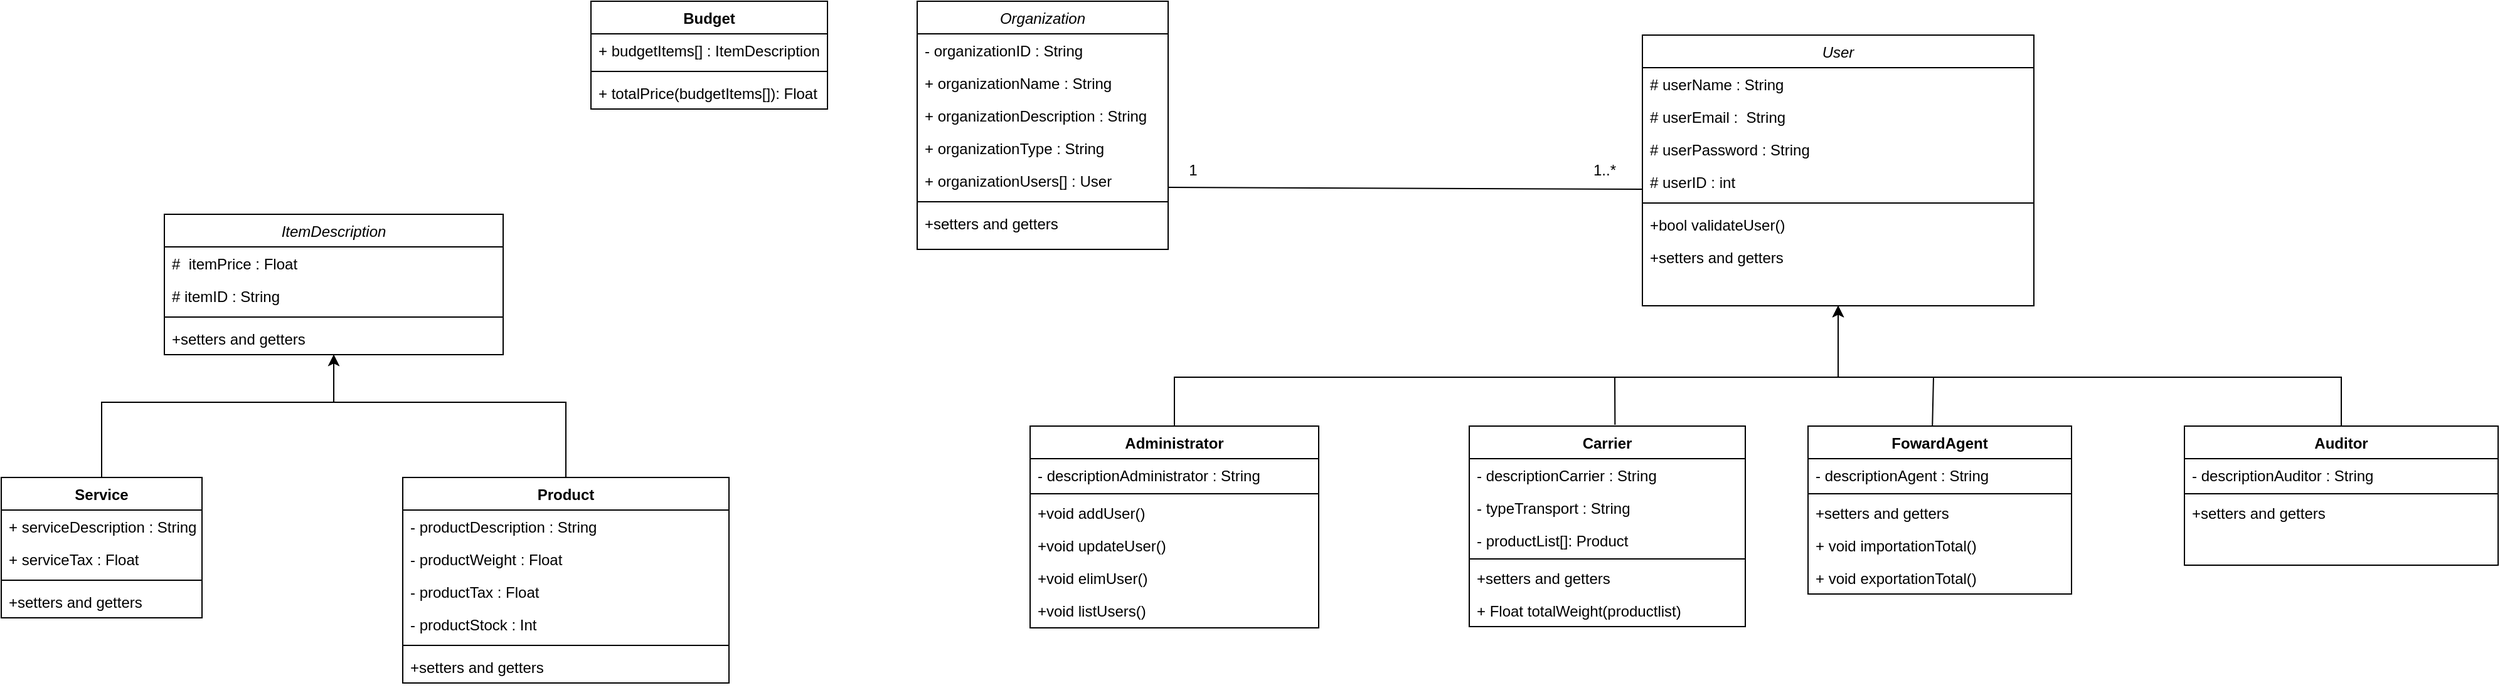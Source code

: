 <mxfile version="20.6.0" type="github">
  <diagram id="C5RBs43oDa-KdzZeNtuy" name="Page-1">
    <mxGraphModel dx="2028" dy="664" grid="1" gridSize="10" guides="1" tooltips="1" connect="1" arrows="1" fold="1" page="1" pageScale="1" pageWidth="827" pageHeight="1169" math="0" shadow="0">
      <root>
        <mxCell id="WIyWlLk6GJQsqaUBKTNV-0" />
        <mxCell id="WIyWlLk6GJQsqaUBKTNV-1" parent="WIyWlLk6GJQsqaUBKTNV-0" />
        <mxCell id="zkfFHV4jXpPFQw0GAbJ--0" value="Organization" style="swimlane;fontStyle=2;align=center;verticalAlign=top;childLayout=stackLayout;horizontal=1;startSize=26;horizontalStack=0;resizeParent=1;resizeLast=0;collapsible=1;marginBottom=0;rounded=0;shadow=0;strokeWidth=1;" parent="WIyWlLk6GJQsqaUBKTNV-1" vertex="1">
          <mxGeometry x="-70" y="80" width="200" height="198" as="geometry">
            <mxRectangle x="230" y="140" width="160" height="26" as="alternateBounds" />
          </mxGeometry>
        </mxCell>
        <mxCell id="zkfFHV4jXpPFQw0GAbJ--1" value="- organizationID : String" style="text;align=left;verticalAlign=top;spacingLeft=4;spacingRight=4;overflow=hidden;rotatable=0;points=[[0,0.5],[1,0.5]];portConstraint=eastwest;" parent="zkfFHV4jXpPFQw0GAbJ--0" vertex="1">
          <mxGeometry y="26" width="200" height="26" as="geometry" />
        </mxCell>
        <mxCell id="zkfFHV4jXpPFQw0GAbJ--2" value="+ organizationName : String" style="text;align=left;verticalAlign=top;spacingLeft=4;spacingRight=4;overflow=hidden;rotatable=0;points=[[0,0.5],[1,0.5]];portConstraint=eastwest;rounded=0;shadow=0;html=0;" parent="zkfFHV4jXpPFQw0GAbJ--0" vertex="1">
          <mxGeometry y="52" width="200" height="26" as="geometry" />
        </mxCell>
        <mxCell id="0PJcdpuQWX0hz_KVPoax-0" value="+ organizationDescription : String" style="text;align=left;verticalAlign=top;spacingLeft=4;spacingRight=4;overflow=hidden;rotatable=0;points=[[0,0.5],[1,0.5]];portConstraint=eastwest;rounded=0;shadow=0;html=0;" parent="zkfFHV4jXpPFQw0GAbJ--0" vertex="1">
          <mxGeometry y="78" width="200" height="26" as="geometry" />
        </mxCell>
        <mxCell id="0PJcdpuQWX0hz_KVPoax-1" value="+ organizationType : String" style="text;align=left;verticalAlign=top;spacingLeft=4;spacingRight=4;overflow=hidden;rotatable=0;points=[[0,0.5],[1,0.5]];portConstraint=eastwest;rounded=0;shadow=0;html=0;" parent="zkfFHV4jXpPFQw0GAbJ--0" vertex="1">
          <mxGeometry y="104" width="200" height="26" as="geometry" />
        </mxCell>
        <mxCell id="0PJcdpuQWX0hz_KVPoax-50" value="+ organizationUsers[] : User" style="text;align=left;verticalAlign=top;spacingLeft=4;spacingRight=4;overflow=hidden;rotatable=0;points=[[0,0.5],[1,0.5]];portConstraint=eastwest;rounded=0;shadow=0;html=0;" parent="zkfFHV4jXpPFQw0GAbJ--0" vertex="1">
          <mxGeometry y="130" width="200" height="26" as="geometry" />
        </mxCell>
        <mxCell id="zkfFHV4jXpPFQw0GAbJ--4" value="" style="line;html=1;strokeWidth=1;align=left;verticalAlign=middle;spacingTop=-1;spacingLeft=3;spacingRight=3;rotatable=0;labelPosition=right;points=[];portConstraint=eastwest;" parent="zkfFHV4jXpPFQw0GAbJ--0" vertex="1">
          <mxGeometry y="156" width="200" height="8" as="geometry" />
        </mxCell>
        <mxCell id="0PJcdpuQWX0hz_KVPoax-54" value="+setters and getters" style="text;align=left;verticalAlign=top;spacingLeft=4;spacingRight=4;overflow=hidden;rotatable=0;points=[[0,0.5],[1,0.5]];portConstraint=eastwest;" parent="zkfFHV4jXpPFQw0GAbJ--0" vertex="1">
          <mxGeometry y="164" width="200" height="26" as="geometry" />
        </mxCell>
        <mxCell id="zkfFHV4jXpPFQw0GAbJ--13" value="Administrator" style="swimlane;fontStyle=1;align=center;verticalAlign=top;childLayout=stackLayout;horizontal=1;startSize=26;horizontalStack=0;resizeParent=1;resizeLast=0;collapsible=1;marginBottom=0;rounded=0;shadow=0;strokeWidth=1;" parent="WIyWlLk6GJQsqaUBKTNV-1" vertex="1">
          <mxGeometry x="20" y="419" width="230" height="161" as="geometry">
            <mxRectangle x="340" y="380" width="170" height="26" as="alternateBounds" />
          </mxGeometry>
        </mxCell>
        <mxCell id="0PJcdpuQWX0hz_KVPoax-30" value="- descriptionAdministrator : String " style="text;strokeColor=none;fillColor=none;align=left;verticalAlign=top;spacingLeft=4;spacingRight=4;overflow=hidden;rotatable=0;points=[[0,0.5],[1,0.5]];portConstraint=eastwest;" parent="zkfFHV4jXpPFQw0GAbJ--13" vertex="1">
          <mxGeometry y="26" width="230" height="26" as="geometry" />
        </mxCell>
        <mxCell id="0PJcdpuQWX0hz_KVPoax-8" value="" style="line;html=1;strokeWidth=1;align=left;verticalAlign=middle;spacingTop=-1;spacingLeft=3;spacingRight=3;rotatable=0;labelPosition=right;points=[];portConstraint=eastwest;" parent="zkfFHV4jXpPFQw0GAbJ--13" vertex="1">
          <mxGeometry y="52" width="230" height="4" as="geometry" />
        </mxCell>
        <mxCell id="zkfFHV4jXpPFQw0GAbJ--14" value="+void addUser()&#xa;" style="text;align=left;verticalAlign=top;spacingLeft=4;spacingRight=4;overflow=hidden;rotatable=0;points=[[0,0.5],[1,0.5]];portConstraint=eastwest;" parent="zkfFHV4jXpPFQw0GAbJ--13" vertex="1">
          <mxGeometry y="56" width="230" height="26" as="geometry" />
        </mxCell>
        <mxCell id="0PJcdpuQWX0hz_KVPoax-47" value="+void updateUser()&#xa;" style="text;align=left;verticalAlign=top;spacingLeft=4;spacingRight=4;overflow=hidden;rotatable=0;points=[[0,0.5],[1,0.5]];portConstraint=eastwest;" parent="zkfFHV4jXpPFQw0GAbJ--13" vertex="1">
          <mxGeometry y="82" width="230" height="26" as="geometry" />
        </mxCell>
        <mxCell id="HlrhqmmVT2gP28BDMBHd-20" value="+void elimUser()" style="text;align=left;verticalAlign=top;spacingLeft=4;spacingRight=4;overflow=hidden;rotatable=0;points=[[0,0.5],[1,0.5]];portConstraint=eastwest;" parent="zkfFHV4jXpPFQw0GAbJ--13" vertex="1">
          <mxGeometry y="108" width="230" height="26" as="geometry" />
        </mxCell>
        <mxCell id="0PJcdpuQWX0hz_KVPoax-31" value="+void listUsers()" style="text;align=left;verticalAlign=top;spacingLeft=4;spacingRight=4;overflow=hidden;rotatable=0;points=[[0,0.5],[1,0.5]];portConstraint=eastwest;" parent="zkfFHV4jXpPFQw0GAbJ--13" vertex="1">
          <mxGeometry y="134" width="230" height="26" as="geometry" />
        </mxCell>
        <mxCell id="zkfFHV4jXpPFQw0GAbJ--17" value="User" style="swimlane;fontStyle=2;align=center;verticalAlign=top;childLayout=stackLayout;horizontal=1;startSize=26;horizontalStack=0;resizeParent=1;resizeLast=0;collapsible=1;marginBottom=0;rounded=0;shadow=0;strokeWidth=1;" parent="WIyWlLk6GJQsqaUBKTNV-1" vertex="1">
          <mxGeometry x="508" y="107" width="312" height="216" as="geometry">
            <mxRectangle x="550" y="140" width="160" height="26" as="alternateBounds" />
          </mxGeometry>
        </mxCell>
        <mxCell id="zkfFHV4jXpPFQw0GAbJ--18" value="# userName : String " style="text;align=left;verticalAlign=top;spacingLeft=4;spacingRight=4;overflow=hidden;rotatable=0;points=[[0,0.5],[1,0.5]];portConstraint=eastwest;" parent="zkfFHV4jXpPFQw0GAbJ--17" vertex="1">
          <mxGeometry y="26" width="312" height="26" as="geometry" />
        </mxCell>
        <mxCell id="zkfFHV4jXpPFQw0GAbJ--19" value="# userEmail :  String " style="text;align=left;verticalAlign=top;spacingLeft=4;spacingRight=4;overflow=hidden;rotatable=0;points=[[0,0.5],[1,0.5]];portConstraint=eastwest;rounded=0;shadow=0;html=0;" parent="zkfFHV4jXpPFQw0GAbJ--17" vertex="1">
          <mxGeometry y="52" width="312" height="26" as="geometry" />
        </mxCell>
        <mxCell id="zkfFHV4jXpPFQw0GAbJ--20" value=" # userPassword : String  &#xa;" style="text;align=left;verticalAlign=top;spacingLeft=4;spacingRight=4;overflow=hidden;rotatable=0;points=[[0,0.5],[1,0.5]];portConstraint=eastwest;rounded=0;shadow=0;html=0;" parent="zkfFHV4jXpPFQw0GAbJ--17" vertex="1">
          <mxGeometry y="78" width="312" height="26" as="geometry" />
        </mxCell>
        <mxCell id="zkfFHV4jXpPFQw0GAbJ--22" value=" # userID : int&#xa;" style="text;align=left;verticalAlign=top;spacingLeft=4;spacingRight=4;overflow=hidden;rotatable=0;points=[[0,0.5],[1,0.5]];portConstraint=eastwest;rounded=0;shadow=0;html=0;" parent="zkfFHV4jXpPFQw0GAbJ--17" vertex="1">
          <mxGeometry y="104" width="312" height="26" as="geometry" />
        </mxCell>
        <mxCell id="zkfFHV4jXpPFQw0GAbJ--23" value="" style="line;html=1;strokeWidth=1;align=left;verticalAlign=middle;spacingTop=-1;spacingLeft=3;spacingRight=3;rotatable=0;labelPosition=right;points=[];portConstraint=eastwest;" parent="zkfFHV4jXpPFQw0GAbJ--17" vertex="1">
          <mxGeometry y="130" width="312" height="8" as="geometry" />
        </mxCell>
        <mxCell id="0PJcdpuQWX0hz_KVPoax-46" value="+bool validateUser()&#xa;" style="text;align=left;verticalAlign=top;spacingLeft=4;spacingRight=4;overflow=hidden;rotatable=0;points=[[0,0.5],[1,0.5]];portConstraint=eastwest;" parent="zkfFHV4jXpPFQw0GAbJ--17" vertex="1">
          <mxGeometry y="138" width="312" height="26" as="geometry" />
        </mxCell>
        <mxCell id="0PJcdpuQWX0hz_KVPoax-51" value="+setters and getters" style="text;align=left;verticalAlign=top;spacingLeft=4;spacingRight=4;overflow=hidden;rotatable=0;points=[[0,0.5],[1,0.5]];portConstraint=eastwest;" parent="zkfFHV4jXpPFQw0GAbJ--17" vertex="1">
          <mxGeometry y="164" width="312" height="26" as="geometry" />
        </mxCell>
        <mxCell id="HlrhqmmVT2gP28BDMBHd-27" value="Service" style="swimlane;fontStyle=1;align=center;verticalAlign=top;childLayout=stackLayout;horizontal=1;startSize=26;horizontalStack=0;resizeParent=1;resizeParentMax=0;resizeLast=0;collapsible=1;marginBottom=0;" parent="WIyWlLk6GJQsqaUBKTNV-1" vertex="1">
          <mxGeometry x="-800" y="460" width="160" height="112" as="geometry" />
        </mxCell>
        <mxCell id="HlrhqmmVT2gP28BDMBHd-28" value="+ serviceDescription : String" style="text;strokeColor=none;fillColor=none;align=left;verticalAlign=top;spacingLeft=4;spacingRight=4;overflow=hidden;rotatable=0;points=[[0,0.5],[1,0.5]];portConstraint=eastwest;" parent="HlrhqmmVT2gP28BDMBHd-27" vertex="1">
          <mxGeometry y="26" width="160" height="26" as="geometry" />
        </mxCell>
        <mxCell id="0PJcdpuQWX0hz_KVPoax-53" value="+ serviceTax : Float" style="text;strokeColor=none;fillColor=none;align=left;verticalAlign=top;spacingLeft=4;spacingRight=4;overflow=hidden;rotatable=0;points=[[0,0.5],[1,0.5]];portConstraint=eastwest;" parent="HlrhqmmVT2gP28BDMBHd-27" vertex="1">
          <mxGeometry y="52" width="160" height="26" as="geometry" />
        </mxCell>
        <mxCell id="HlrhqmmVT2gP28BDMBHd-29" value="" style="line;strokeWidth=1;fillColor=none;align=left;verticalAlign=middle;spacingTop=-1;spacingLeft=3;spacingRight=3;rotatable=0;labelPosition=right;points=[];portConstraint=eastwest;" parent="HlrhqmmVT2gP28BDMBHd-27" vertex="1">
          <mxGeometry y="78" width="160" height="8" as="geometry" />
        </mxCell>
        <mxCell id="0PJcdpuQWX0hz_KVPoax-56" value="+setters and getters" style="text;align=left;verticalAlign=top;spacingLeft=4;spacingRight=4;overflow=hidden;rotatable=0;points=[[0,0.5],[1,0.5]];portConstraint=eastwest;" parent="HlrhqmmVT2gP28BDMBHd-27" vertex="1">
          <mxGeometry y="86" width="160" height="26" as="geometry" />
        </mxCell>
        <mxCell id="HlrhqmmVT2gP28BDMBHd-31" value="Product" style="swimlane;fontStyle=1;align=center;verticalAlign=top;childLayout=stackLayout;horizontal=1;startSize=26;horizontalStack=0;resizeParent=1;resizeParentMax=0;resizeLast=0;collapsible=1;marginBottom=0;" parent="WIyWlLk6GJQsqaUBKTNV-1" vertex="1">
          <mxGeometry x="-480" y="460" width="260" height="164" as="geometry" />
        </mxCell>
        <mxCell id="HlrhqmmVT2gP28BDMBHd-32" value="- productDescription : String &#xa;" style="text;strokeColor=none;fillColor=none;align=left;verticalAlign=top;spacingLeft=4;spacingRight=4;overflow=hidden;rotatable=0;points=[[0,0.5],[1,0.5]];portConstraint=eastwest;" parent="HlrhqmmVT2gP28BDMBHd-31" vertex="1">
          <mxGeometry y="26" width="260" height="26" as="geometry" />
        </mxCell>
        <mxCell id="0PJcdpuQWX0hz_KVPoax-15" value="- productWeight : Float&#xa;" style="text;strokeColor=none;fillColor=none;align=left;verticalAlign=top;spacingLeft=4;spacingRight=4;overflow=hidden;rotatable=0;points=[[0,0.5],[1,0.5]];portConstraint=eastwest;" parent="HlrhqmmVT2gP28BDMBHd-31" vertex="1">
          <mxGeometry y="52" width="260" height="26" as="geometry" />
        </mxCell>
        <mxCell id="0PJcdpuQWX0hz_KVPoax-52" value="- productTax : Float&#xa;" style="text;strokeColor=none;fillColor=none;align=left;verticalAlign=top;spacingLeft=4;spacingRight=4;overflow=hidden;rotatable=0;points=[[0,0.5],[1,0.5]];portConstraint=eastwest;" parent="HlrhqmmVT2gP28BDMBHd-31" vertex="1">
          <mxGeometry y="78" width="260" height="26" as="geometry" />
        </mxCell>
        <mxCell id="0PJcdpuQWX0hz_KVPoax-58" value="- productStock : Int&#xa;" style="text;strokeColor=none;fillColor=none;align=left;verticalAlign=top;spacingLeft=4;spacingRight=4;overflow=hidden;rotatable=0;points=[[0,0.5],[1,0.5]];portConstraint=eastwest;" parent="HlrhqmmVT2gP28BDMBHd-31" vertex="1">
          <mxGeometry y="104" width="260" height="26" as="geometry" />
        </mxCell>
        <mxCell id="HlrhqmmVT2gP28BDMBHd-33" value="" style="line;strokeWidth=1;fillColor=none;align=left;verticalAlign=middle;spacingTop=-1;spacingLeft=3;spacingRight=3;rotatable=0;labelPosition=right;points=[];portConstraint=eastwest;" parent="HlrhqmmVT2gP28BDMBHd-31" vertex="1">
          <mxGeometry y="130" width="260" height="8" as="geometry" />
        </mxCell>
        <mxCell id="0PJcdpuQWX0hz_KVPoax-57" value="+setters and getters" style="text;align=left;verticalAlign=top;spacingLeft=4;spacingRight=4;overflow=hidden;rotatable=0;points=[[0,0.5],[1,0.5]];portConstraint=eastwest;" parent="HlrhqmmVT2gP28BDMBHd-31" vertex="1">
          <mxGeometry y="138" width="260" height="26" as="geometry" />
        </mxCell>
        <mxCell id="HlrhqmmVT2gP28BDMBHd-36" value="ItemDescription" style="swimlane;fontStyle=2;align=center;verticalAlign=top;childLayout=stackLayout;horizontal=1;startSize=26;horizontalStack=0;resizeParent=1;resizeParentMax=0;resizeLast=0;collapsible=1;marginBottom=0;" parent="WIyWlLk6GJQsqaUBKTNV-1" vertex="1">
          <mxGeometry x="-670" y="250" width="270" height="112" as="geometry" />
        </mxCell>
        <mxCell id="HlrhqmmVT2gP28BDMBHd-40" value="#  itemPrice : Float&#xa;" style="text;strokeColor=none;fillColor=none;align=left;verticalAlign=top;spacingLeft=4;spacingRight=4;overflow=hidden;rotatable=0;points=[[0,0.5],[1,0.5]];portConstraint=eastwest;" parent="HlrhqmmVT2gP28BDMBHd-36" vertex="1">
          <mxGeometry y="26" width="270" height="26" as="geometry" />
        </mxCell>
        <mxCell id="HlrhqmmVT2gP28BDMBHd-41" value="# itemID : String" style="text;strokeColor=none;fillColor=none;align=left;verticalAlign=top;spacingLeft=4;spacingRight=4;overflow=hidden;rotatable=0;points=[[0,0.5],[1,0.5]];portConstraint=eastwest;" parent="HlrhqmmVT2gP28BDMBHd-36" vertex="1">
          <mxGeometry y="52" width="270" height="26" as="geometry" />
        </mxCell>
        <mxCell id="HlrhqmmVT2gP28BDMBHd-38" value="" style="line;strokeWidth=1;fillColor=none;align=left;verticalAlign=middle;spacingTop=-1;spacingLeft=3;spacingRight=3;rotatable=0;labelPosition=right;points=[];portConstraint=eastwest;" parent="HlrhqmmVT2gP28BDMBHd-36" vertex="1">
          <mxGeometry y="78" width="270" height="8" as="geometry" />
        </mxCell>
        <mxCell id="0PJcdpuQWX0hz_KVPoax-55" value="+setters and getters" style="text;align=left;verticalAlign=top;spacingLeft=4;spacingRight=4;overflow=hidden;rotatable=0;points=[[0,0.5],[1,0.5]];portConstraint=eastwest;" parent="HlrhqmmVT2gP28BDMBHd-36" vertex="1">
          <mxGeometry y="86" width="270" height="26" as="geometry" />
        </mxCell>
        <mxCell id="0PJcdpuQWX0hz_KVPoax-3" value="Carrier" style="swimlane;fontStyle=1;align=center;verticalAlign=top;childLayout=stackLayout;horizontal=1;startSize=26;horizontalStack=0;resizeParent=1;resizeLast=0;collapsible=1;marginBottom=0;rounded=0;shadow=0;strokeWidth=1;" parent="WIyWlLk6GJQsqaUBKTNV-1" vertex="1">
          <mxGeometry x="370" y="419" width="220" height="160" as="geometry">
            <mxRectangle x="340" y="380" width="170" height="26" as="alternateBounds" />
          </mxGeometry>
        </mxCell>
        <mxCell id="0PJcdpuQWX0hz_KVPoax-13" value="- descriptionCarrier : String " style="text;strokeColor=none;fillColor=none;align=left;verticalAlign=top;spacingLeft=4;spacingRight=4;overflow=hidden;rotatable=0;points=[[0,0.5],[1,0.5]];portConstraint=eastwest;" parent="0PJcdpuQWX0hz_KVPoax-3" vertex="1">
          <mxGeometry y="26" width="220" height="26" as="geometry" />
        </mxCell>
        <mxCell id="0PJcdpuQWX0hz_KVPoax-14" value="- typeTransport : String " style="text;strokeColor=none;fillColor=none;align=left;verticalAlign=top;spacingLeft=4;spacingRight=4;overflow=hidden;rotatable=0;points=[[0,0.5],[1,0.5]];portConstraint=eastwest;" parent="0PJcdpuQWX0hz_KVPoax-3" vertex="1">
          <mxGeometry y="52" width="220" height="26" as="geometry" />
        </mxCell>
        <mxCell id="0PJcdpuQWX0hz_KVPoax-49" value="- productList[]: Product " style="text;strokeColor=none;fillColor=none;align=left;verticalAlign=top;spacingLeft=4;spacingRight=4;overflow=hidden;rotatable=0;points=[[0,0.5],[1,0.5]];portConstraint=eastwest;" parent="0PJcdpuQWX0hz_KVPoax-3" vertex="1">
          <mxGeometry y="78" width="220" height="26" as="geometry" />
        </mxCell>
        <mxCell id="0PJcdpuQWX0hz_KVPoax-45" value="" style="line;html=1;strokeWidth=1;align=left;verticalAlign=middle;spacingTop=-1;spacingLeft=3;spacingRight=3;rotatable=0;labelPosition=right;points=[];portConstraint=eastwest;" parent="0PJcdpuQWX0hz_KVPoax-3" vertex="1">
          <mxGeometry y="104" width="220" height="4" as="geometry" />
        </mxCell>
        <mxCell id="0PJcdpuQWX0hz_KVPoax-60" value="+setters and getters" style="text;align=left;verticalAlign=top;spacingLeft=4;spacingRight=4;overflow=hidden;rotatable=0;points=[[0,0.5],[1,0.5]];portConstraint=eastwest;" parent="0PJcdpuQWX0hz_KVPoax-3" vertex="1">
          <mxGeometry y="108" width="220" height="26" as="geometry" />
        </mxCell>
        <mxCell id="0PJcdpuQWX0hz_KVPoax-48" value="+ Float totalWeight(productlist)&#xa;" style="text;align=left;verticalAlign=top;spacingLeft=4;spacingRight=4;overflow=hidden;rotatable=0;points=[[0,0.5],[1,0.5]];portConstraint=eastwest;" parent="0PJcdpuQWX0hz_KVPoax-3" vertex="1">
          <mxGeometry y="134" width="220" height="26" as="geometry" />
        </mxCell>
        <mxCell id="0PJcdpuQWX0hz_KVPoax-9" value="FowardAgent" style="swimlane;fontStyle=1;align=center;verticalAlign=top;childLayout=stackLayout;horizontal=1;startSize=26;horizontalStack=0;resizeParent=1;resizeLast=0;collapsible=1;marginBottom=0;rounded=0;shadow=0;strokeWidth=1;" parent="WIyWlLk6GJQsqaUBKTNV-1" vertex="1">
          <mxGeometry x="640" y="419" width="210" height="134" as="geometry">
            <mxRectangle x="340" y="380" width="170" height="26" as="alternateBounds" />
          </mxGeometry>
        </mxCell>
        <mxCell id="0PJcdpuQWX0hz_KVPoax-20" value="- descriptionAgent : String " style="text;strokeColor=none;fillColor=none;align=left;verticalAlign=top;spacingLeft=4;spacingRight=4;overflow=hidden;rotatable=0;points=[[0,0.5],[1,0.5]];portConstraint=eastwest;" parent="0PJcdpuQWX0hz_KVPoax-9" vertex="1">
          <mxGeometry y="26" width="210" height="26" as="geometry" />
        </mxCell>
        <mxCell id="0PJcdpuQWX0hz_KVPoax-10" value="" style="line;html=1;strokeWidth=1;align=left;verticalAlign=middle;spacingTop=-1;spacingLeft=3;spacingRight=3;rotatable=0;labelPosition=right;points=[];portConstraint=eastwest;" parent="0PJcdpuQWX0hz_KVPoax-9" vertex="1">
          <mxGeometry y="52" width="210" height="4" as="geometry" />
        </mxCell>
        <mxCell id="0PJcdpuQWX0hz_KVPoax-61" value="+setters and getters" style="text;align=left;verticalAlign=top;spacingLeft=4;spacingRight=4;overflow=hidden;rotatable=0;points=[[0,0.5],[1,0.5]];portConstraint=eastwest;" parent="0PJcdpuQWX0hz_KVPoax-9" vertex="1">
          <mxGeometry y="56" width="210" height="26" as="geometry" />
        </mxCell>
        <mxCell id="0PJcdpuQWX0hz_KVPoax-18" value="+ void importationTotal()&#xa;" style="text;align=left;verticalAlign=top;spacingLeft=4;spacingRight=4;overflow=hidden;rotatable=0;points=[[0,0.5],[1,0.5]];portConstraint=eastwest;" parent="0PJcdpuQWX0hz_KVPoax-9" vertex="1">
          <mxGeometry y="82" width="210" height="26" as="geometry" />
        </mxCell>
        <mxCell id="0PJcdpuQWX0hz_KVPoax-19" value="+ void exportationTotal()&#xa;" style="text;align=left;verticalAlign=top;spacingLeft=4;spacingRight=4;overflow=hidden;rotatable=0;points=[[0,0.5],[1,0.5]];portConstraint=eastwest;" parent="0PJcdpuQWX0hz_KVPoax-9" vertex="1">
          <mxGeometry y="108" width="210" height="26" as="geometry" />
        </mxCell>
        <mxCell id="0PJcdpuQWX0hz_KVPoax-11" value="Auditor" style="swimlane;fontStyle=1;align=center;verticalAlign=top;childLayout=stackLayout;horizontal=1;startSize=26;horizontalStack=0;resizeParent=1;resizeLast=0;collapsible=1;marginBottom=0;rounded=0;shadow=0;strokeWidth=1;" parent="WIyWlLk6GJQsqaUBKTNV-1" vertex="1">
          <mxGeometry x="940" y="419" width="250" height="111" as="geometry">
            <mxRectangle x="340" y="380" width="170" height="26" as="alternateBounds" />
          </mxGeometry>
        </mxCell>
        <mxCell id="0PJcdpuQWX0hz_KVPoax-23" value="- descriptionAuditor : String " style="text;strokeColor=none;fillColor=none;align=left;verticalAlign=top;spacingLeft=4;spacingRight=4;overflow=hidden;rotatable=0;points=[[0,0.5],[1,0.5]];portConstraint=eastwest;" parent="0PJcdpuQWX0hz_KVPoax-11" vertex="1">
          <mxGeometry y="26" width="250" height="26" as="geometry" />
        </mxCell>
        <mxCell id="0PJcdpuQWX0hz_KVPoax-12" value="" style="line;html=1;strokeWidth=1;align=left;verticalAlign=middle;spacingTop=-1;spacingLeft=3;spacingRight=3;rotatable=0;labelPosition=right;points=[];portConstraint=eastwest;" parent="0PJcdpuQWX0hz_KVPoax-11" vertex="1">
          <mxGeometry y="52" width="250" height="4" as="geometry" />
        </mxCell>
        <mxCell id="0PJcdpuQWX0hz_KVPoax-62" value="+setters and getters" style="text;align=left;verticalAlign=top;spacingLeft=4;spacingRight=4;overflow=hidden;rotatable=0;points=[[0,0.5],[1,0.5]];portConstraint=eastwest;" parent="0PJcdpuQWX0hz_KVPoax-11" vertex="1">
          <mxGeometry y="56" width="250" height="26" as="geometry" />
        </mxCell>
        <mxCell id="0PJcdpuQWX0hz_KVPoax-16" value="" style="endArrow=classic;html=1;rounded=0;exitX=0.5;exitY=0;exitDx=0;exitDy=0;entryX=0.5;entryY=1;entryDx=0;entryDy=0;" parent="WIyWlLk6GJQsqaUBKTNV-1" source="zkfFHV4jXpPFQw0GAbJ--13" target="zkfFHV4jXpPFQw0GAbJ--17" edge="1">
          <mxGeometry width="50" height="50" relative="1" as="geometry">
            <mxPoint x="190" y="336" as="sourcePoint" />
            <mxPoint x="320" y="330" as="targetPoint" />
            <Array as="points">
              <mxPoint x="135" y="380" />
              <mxPoint x="664" y="380" />
            </Array>
          </mxGeometry>
        </mxCell>
        <mxCell id="0PJcdpuQWX0hz_KVPoax-17" value="" style="endArrow=classic;html=1;rounded=0;exitX=0.528;exitY=-0.006;exitDx=0;exitDy=0;exitPerimeter=0;entryX=0.5;entryY=1;entryDx=0;entryDy=0;" parent="WIyWlLk6GJQsqaUBKTNV-1" source="0PJcdpuQWX0hz_KVPoax-3" target="zkfFHV4jXpPFQw0GAbJ--17" edge="1">
          <mxGeometry width="50" height="50" relative="1" as="geometry">
            <mxPoint x="480" y="410" as="sourcePoint" />
            <mxPoint x="620" y="380" as="targetPoint" />
            <Array as="points">
              <mxPoint x="486" y="380" />
              <mxPoint x="664" y="380" />
            </Array>
          </mxGeometry>
        </mxCell>
        <mxCell id="0PJcdpuQWX0hz_KVPoax-21" value="" style="endArrow=classic;html=1;rounded=0;exitX=0.472;exitY=-0.003;exitDx=0;exitDy=0;exitPerimeter=0;entryX=0.5;entryY=1;entryDx=0;entryDy=0;" parent="WIyWlLk6GJQsqaUBKTNV-1" source="0PJcdpuQWX0hz_KVPoax-9" target="zkfFHV4jXpPFQw0GAbJ--17" edge="1">
          <mxGeometry width="50" height="50" relative="1" as="geometry">
            <mxPoint x="690" y="410" as="sourcePoint" />
            <mxPoint x="620" y="380" as="targetPoint" />
            <Array as="points">
              <mxPoint x="740" y="380" />
              <mxPoint x="664" y="380" />
            </Array>
          </mxGeometry>
        </mxCell>
        <mxCell id="0PJcdpuQWX0hz_KVPoax-22" value="" style="endArrow=classic;html=1;rounded=0;exitX=0.5;exitY=0;exitDx=0;exitDy=0;entryX=0.5;entryY=1;entryDx=0;entryDy=0;" parent="WIyWlLk6GJQsqaUBKTNV-1" source="0PJcdpuQWX0hz_KVPoax-11" target="zkfFHV4jXpPFQw0GAbJ--17" edge="1">
          <mxGeometry width="50" height="50" relative="1" as="geometry">
            <mxPoint x="810" y="430" as="sourcePoint" />
            <mxPoint x="910" y="350" as="targetPoint" />
            <Array as="points">
              <mxPoint x="1065" y="380" />
              <mxPoint x="664" y="380" />
            </Array>
          </mxGeometry>
        </mxCell>
        <mxCell id="0PJcdpuQWX0hz_KVPoax-24" value="" style="endArrow=classic;html=1;rounded=0;exitX=0.5;exitY=0;exitDx=0;exitDy=0;entryX=0.5;entryY=1;entryDx=0;entryDy=0;" parent="WIyWlLk6GJQsqaUBKTNV-1" source="HlrhqmmVT2gP28BDMBHd-27" target="HlrhqmmVT2gP28BDMBHd-36" edge="1">
          <mxGeometry width="50" height="50" relative="1" as="geometry">
            <mxPoint x="-640" y="440" as="sourcePoint" />
            <mxPoint x="-590" y="390" as="targetPoint" />
            <Array as="points">
              <mxPoint x="-720" y="400" />
              <mxPoint x="-535" y="400" />
            </Array>
          </mxGeometry>
        </mxCell>
        <mxCell id="0PJcdpuQWX0hz_KVPoax-25" value="" style="endArrow=classic;html=1;rounded=0;exitX=0.5;exitY=0;exitDx=0;exitDy=0;entryX=0.5;entryY=1;entryDx=0;entryDy=0;" parent="WIyWlLk6GJQsqaUBKTNV-1" source="HlrhqmmVT2gP28BDMBHd-31" target="HlrhqmmVT2gP28BDMBHd-36" edge="1">
          <mxGeometry width="50" height="50" relative="1" as="geometry">
            <mxPoint x="-360" y="460" as="sourcePoint" />
            <mxPoint x="-310" y="410" as="targetPoint" />
            <Array as="points">
              <mxPoint x="-350" y="400" />
              <mxPoint x="-535" y="400" />
            </Array>
          </mxGeometry>
        </mxCell>
        <mxCell id="0PJcdpuQWX0hz_KVPoax-26" value="Budget" style="swimlane;fontStyle=1;align=center;verticalAlign=top;childLayout=stackLayout;horizontal=1;startSize=26;horizontalStack=0;resizeParent=1;resizeParentMax=0;resizeLast=0;collapsible=1;marginBottom=0;" parent="WIyWlLk6GJQsqaUBKTNV-1" vertex="1">
          <mxGeometry x="-330" y="80" width="188.5" height="86" as="geometry" />
        </mxCell>
        <mxCell id="0PJcdpuQWX0hz_KVPoax-27" value="+ budgetItems[] : ItemDescription" style="text;strokeColor=none;fillColor=none;align=left;verticalAlign=top;spacingLeft=4;spacingRight=4;overflow=hidden;rotatable=0;points=[[0,0.5],[1,0.5]];portConstraint=eastwest;" parent="0PJcdpuQWX0hz_KVPoax-26" vertex="1">
          <mxGeometry y="26" width="188.5" height="26" as="geometry" />
        </mxCell>
        <mxCell id="0PJcdpuQWX0hz_KVPoax-28" value="" style="line;strokeWidth=1;fillColor=none;align=left;verticalAlign=middle;spacingTop=-1;spacingLeft=3;spacingRight=3;rotatable=0;labelPosition=right;points=[];portConstraint=eastwest;" parent="0PJcdpuQWX0hz_KVPoax-26" vertex="1">
          <mxGeometry y="52" width="188.5" height="8" as="geometry" />
        </mxCell>
        <mxCell id="0PJcdpuQWX0hz_KVPoax-29" value="+ totalPrice(budgetItems[]): Float" style="text;strokeColor=none;fillColor=none;align=left;verticalAlign=top;spacingLeft=4;spacingRight=4;overflow=hidden;rotatable=0;points=[[0,0.5],[1,0.5]];portConstraint=eastwest;" parent="0PJcdpuQWX0hz_KVPoax-26" vertex="1">
          <mxGeometry y="60" width="188.5" height="26" as="geometry" />
        </mxCell>
        <mxCell id="0PJcdpuQWX0hz_KVPoax-42" value="1" style="text;html=1;strokeColor=none;fillColor=none;align=center;verticalAlign=middle;whiteSpace=wrap;rounded=0;" parent="WIyWlLk6GJQsqaUBKTNV-1" vertex="1">
          <mxGeometry x="120" y="200" width="60" height="30" as="geometry" />
        </mxCell>
        <mxCell id="0PJcdpuQWX0hz_KVPoax-43" value="1..*" style="text;html=1;strokeColor=none;fillColor=none;align=center;verticalAlign=middle;whiteSpace=wrap;rounded=0;" parent="WIyWlLk6GJQsqaUBKTNV-1" vertex="1">
          <mxGeometry x="448" y="200" width="60" height="30" as="geometry" />
        </mxCell>
        <mxCell id="0PJcdpuQWX0hz_KVPoax-44" value="" style="endArrow=none;html=1;rounded=0;exitX=1;exitY=0.75;exitDx=0;exitDy=0;entryX=1;entryY=1;entryDx=0;entryDy=0;" parent="WIyWlLk6GJQsqaUBKTNV-1" source="zkfFHV4jXpPFQw0GAbJ--0" target="0PJcdpuQWX0hz_KVPoax-43" edge="1">
          <mxGeometry width="50" height="50" relative="1" as="geometry">
            <mxPoint x="160" y="230" as="sourcePoint" />
            <mxPoint x="508" y="224" as="targetPoint" />
            <Array as="points" />
          </mxGeometry>
        </mxCell>
      </root>
    </mxGraphModel>
  </diagram>
</mxfile>
